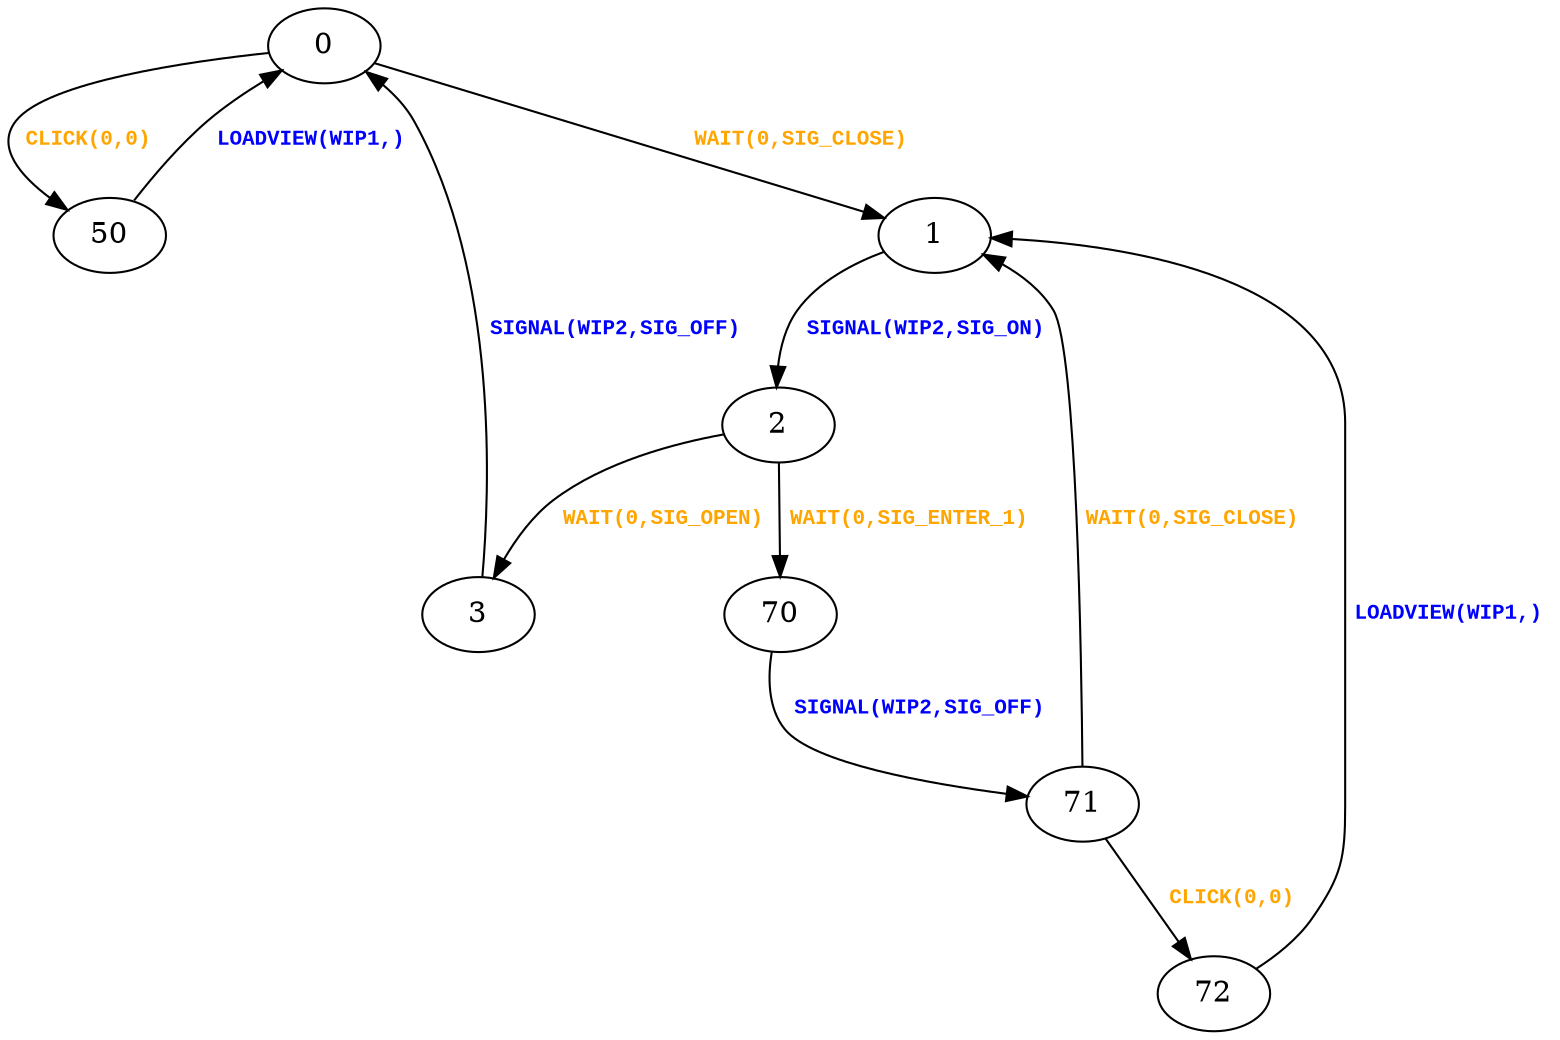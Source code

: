 digraph {
 node [shape=oval];
"0" -> "50"[fontcolor=orange, label=< <table border="0"><tr><td><font face="Courier New" point-size="10"><b>CLICK(0,0)<br align="left"/></b></font></td></tr>
</table>>];
"0" -> "1"[fontcolor=orange, label=< <table border="0"><tr><td><font face="Courier New" point-size="10"><b>WAIT(0,SIG_CLOSE)<br align="left"/></b></font></td></tr>
</table>>];
"1" -> "2"[fontcolor=blue, label=< <table border="0"><tr><td><font face="Courier New" point-size="10"><b>SIGNAL(WIP2,SIG_ON)<br align="left"/></b></font></td></tr>
</table>>];
"2" -> "3"[fontcolor=orange, label=< <table border="0"><tr><td><font face="Courier New" point-size="10"><b>WAIT(0,SIG_OPEN)<br align="left"/></b></font></td></tr>
</table>>];
"2" -> "70"[fontcolor=orange, label=< <table border="0"><tr><td><font face="Courier New" point-size="10"><b>WAIT(0,SIG_ENTER_1)<br align="left"/></b></font></td></tr>
</table>>];
"3" -> "0"[fontcolor=blue, label=< <table border="0"><tr><td><font face="Courier New" point-size="10"><b>SIGNAL(WIP2,SIG_OFF)<br align="left"/></b></font></td></tr>
</table>>];
"50" -> "0"[fontcolor=blue, label=< <table border="0"><tr><td><font face="Courier New" point-size="10"><b>LOADVIEW(WIP1,)<br align="left"/></b></font></td></tr>
</table>>];
"70" -> "71"[fontcolor=blue, label=< <table border="0"><tr><td><font face="Courier New" point-size="10"><b>SIGNAL(WIP2,SIG_OFF)<br align="left"/></b></font></td></tr>
</table>>];
"71" -> "72"[fontcolor=orange, label=< <table border="0"><tr><td><font face="Courier New" point-size="10"><b>CLICK(0,0)<br align="left"/></b></font></td></tr>
</table>>];
"71" -> "1"[fontcolor=orange, label=< <table border="0"><tr><td><font face="Courier New" point-size="10"><b>WAIT(0,SIG_CLOSE)<br align="left"/></b></font></td></tr>
</table>>];
"72" -> "1"[fontcolor=blue, label=< <table border="0"><tr><td><font face="Courier New" point-size="10"><b>LOADVIEW(WIP1,)<br align="left"/></b></font></td></tr>
</table>>];
}
